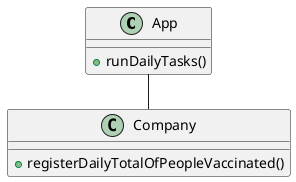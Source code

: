 @startuml
'https://plantuml.com/class-diagram




class App{
+runDailyTasks()
}


class Company{
+registerDailyTotalOfPeopleVaccinated()
}


left to right direction


App -r- Company


@enduml